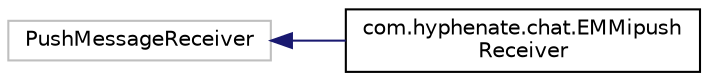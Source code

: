 digraph "类继承关系图"
{
  edge [fontname="Helvetica",fontsize="10",labelfontname="Helvetica",labelfontsize="10"];
  node [fontname="Helvetica",fontsize="10",shape=record];
  rankdir="LR";
  Node1 [label="PushMessageReceiver",height=0.2,width=0.4,color="grey75", fillcolor="white", style="filled"];
  Node1 -> Node2 [dir="back",color="midnightblue",fontsize="10",style="solid",fontname="Helvetica"];
  Node2 [label="com.hyphenate.chat.EMMipush\lReceiver",height=0.2,width=0.4,color="black", fillcolor="white", style="filled",URL="$classcom_1_1hyphenate_1_1chat_1_1EMMipushReceiver.html"];
}
